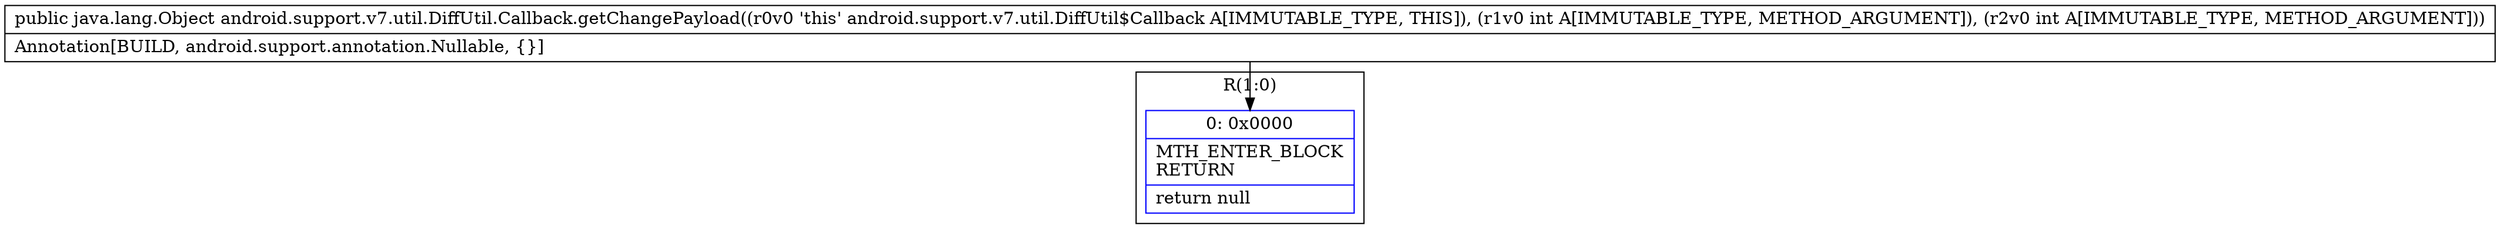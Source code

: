 digraph "CFG forandroid.support.v7.util.DiffUtil.Callback.getChangePayload(II)Ljava\/lang\/Object;" {
subgraph cluster_Region_96331860 {
label = "R(1:0)";
node [shape=record,color=blue];
Node_0 [shape=record,label="{0\:\ 0x0000|MTH_ENTER_BLOCK\lRETURN\l|return null\l}"];
}
MethodNode[shape=record,label="{public java.lang.Object android.support.v7.util.DiffUtil.Callback.getChangePayload((r0v0 'this' android.support.v7.util.DiffUtil$Callback A[IMMUTABLE_TYPE, THIS]), (r1v0 int A[IMMUTABLE_TYPE, METHOD_ARGUMENT]), (r2v0 int A[IMMUTABLE_TYPE, METHOD_ARGUMENT]))  | Annotation[BUILD, android.support.annotation.Nullable, \{\}]\l}"];
MethodNode -> Node_0;
}

